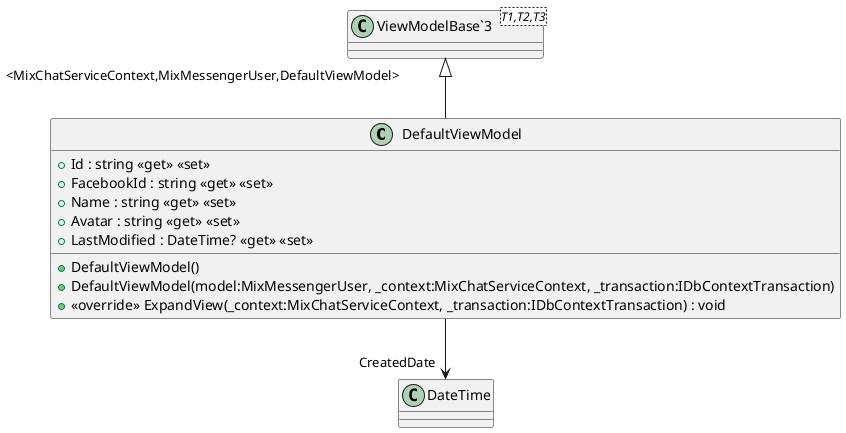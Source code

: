 @startuml
class DefaultViewModel {
    + Id : string <<get>> <<set>>
    + FacebookId : string <<get>> <<set>>
    + Name : string <<get>> <<set>>
    + Avatar : string <<get>> <<set>>
    + LastModified : DateTime? <<get>> <<set>>
    + DefaultViewModel()
    + DefaultViewModel(model:MixMessengerUser, _context:MixChatServiceContext, _transaction:IDbContextTransaction)
    + <<override>> ExpandView(_context:MixChatServiceContext, _transaction:IDbContextTransaction) : void
}
class "ViewModelBase`3"<T1,T2,T3> {
}
"ViewModelBase`3" "<MixChatServiceContext,MixMessengerUser,DefaultViewModel>" <|-- DefaultViewModel
DefaultViewModel --> "CreatedDate" DateTime
@enduml
